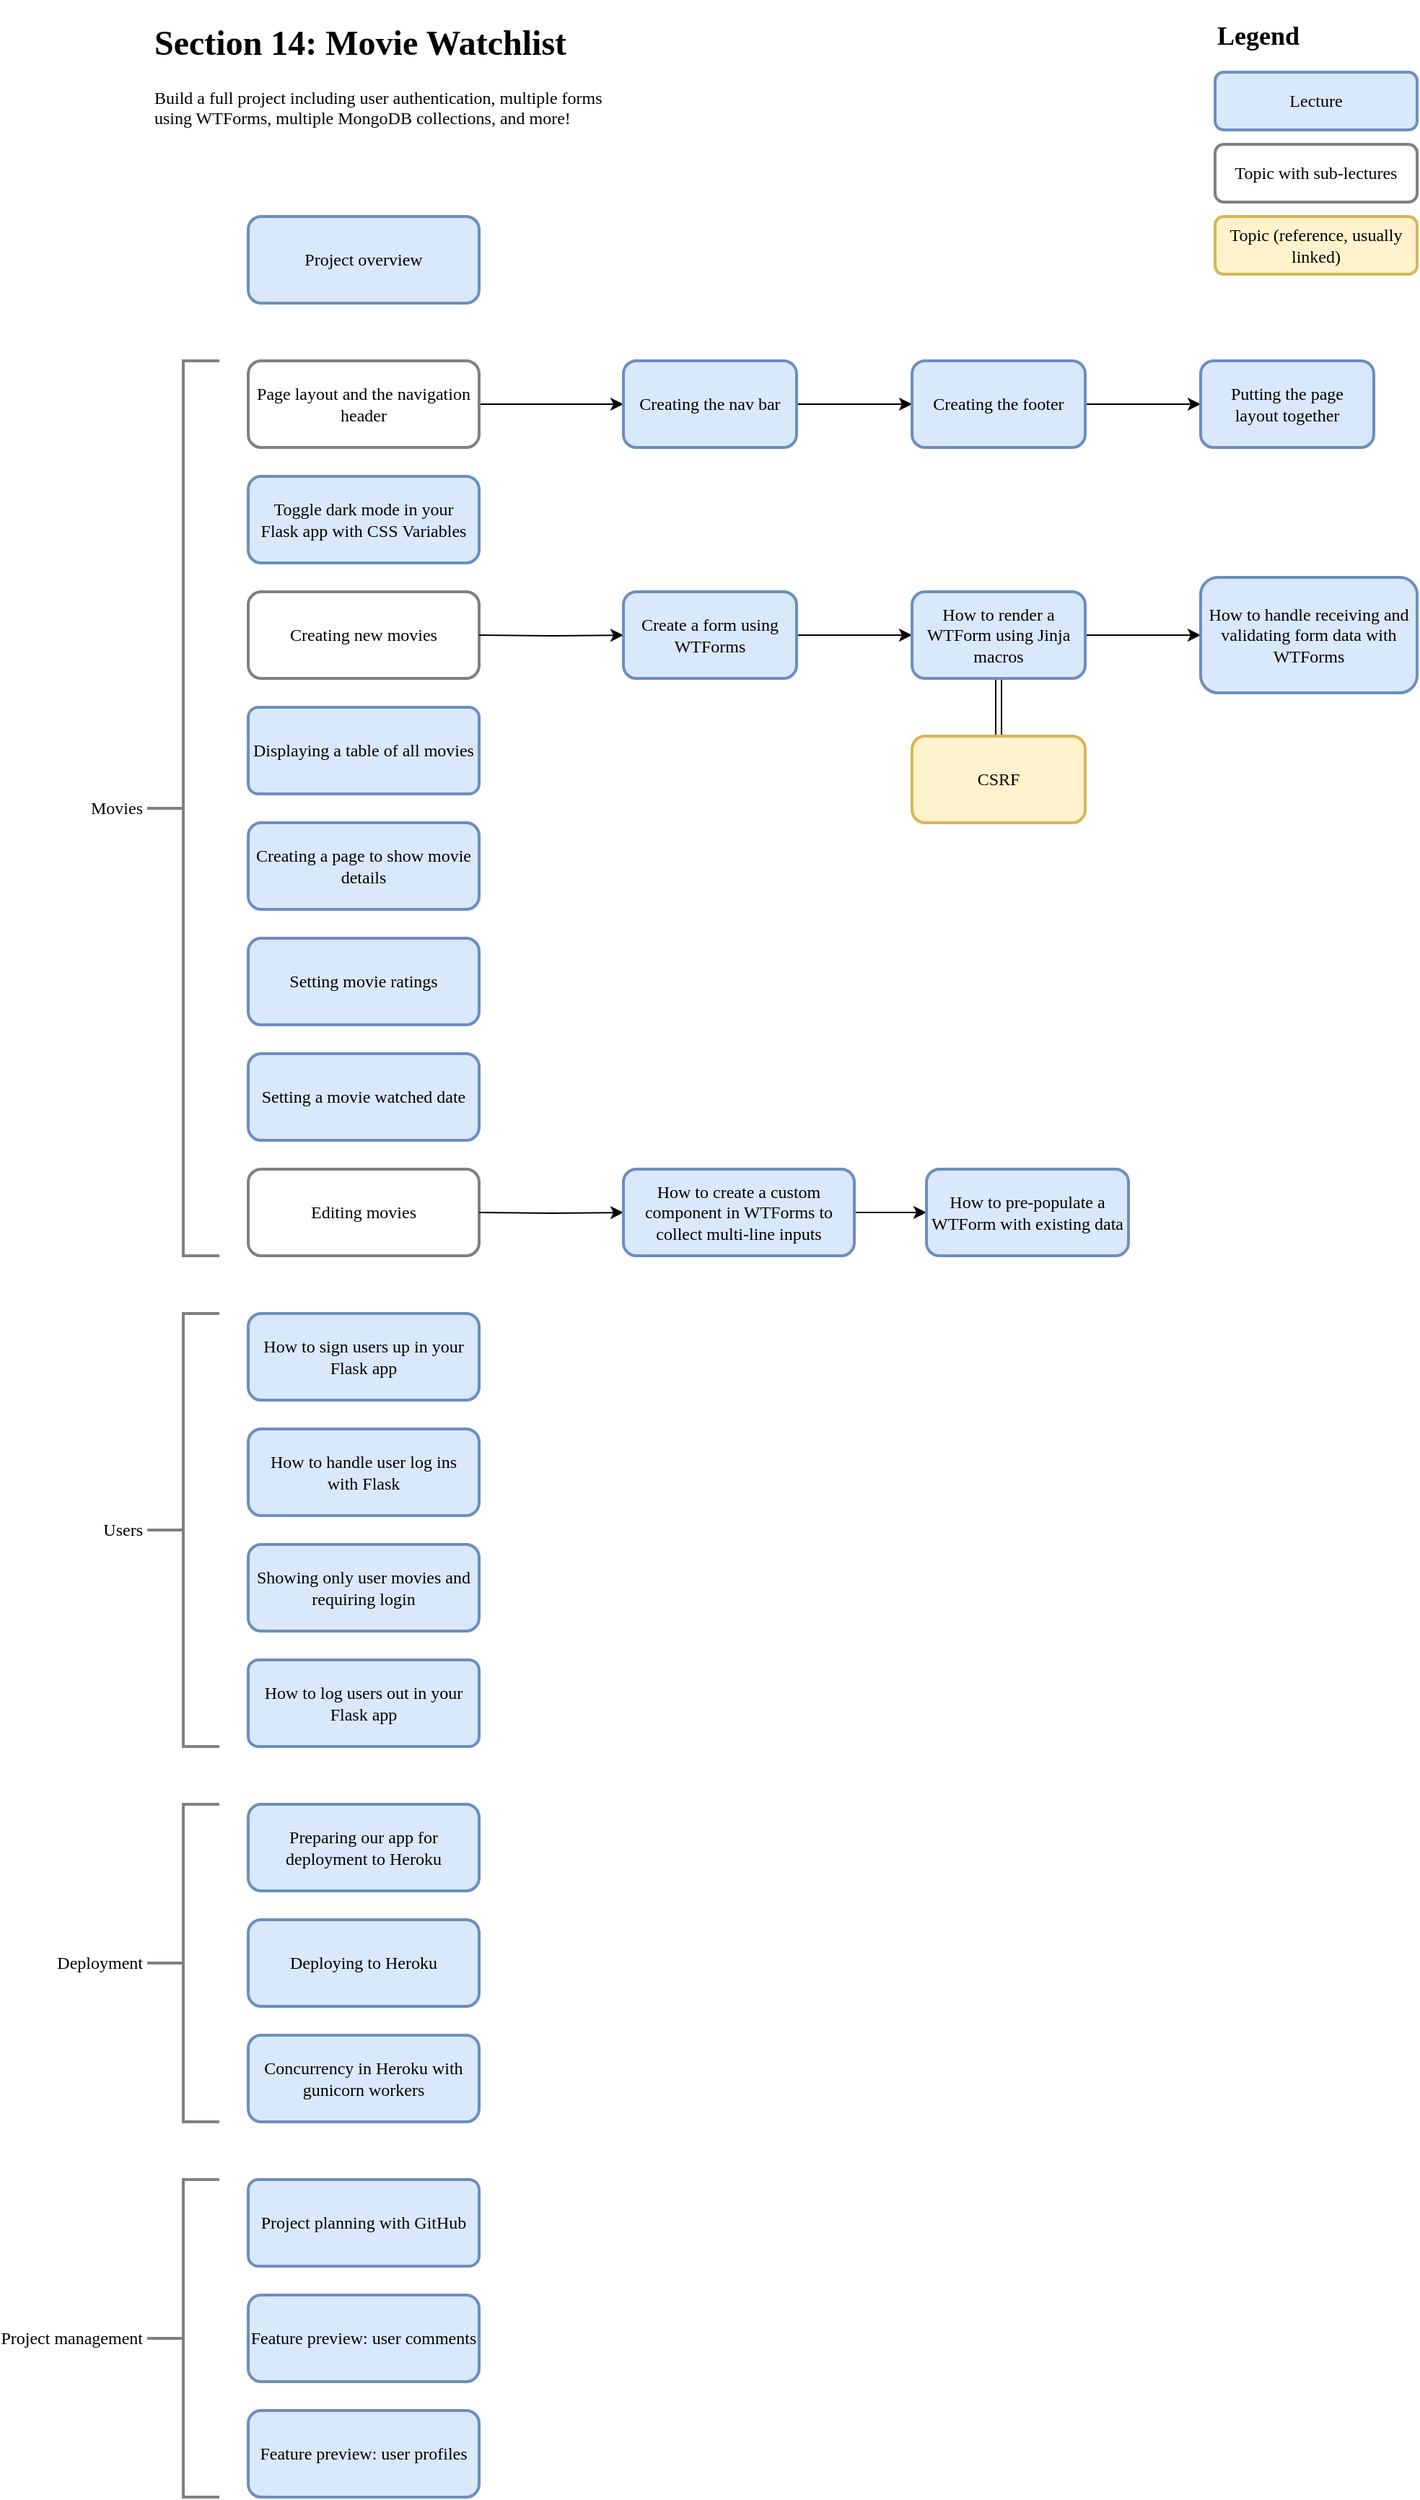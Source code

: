<mxfile version="16.5.1" type="device"><diagram id="WEOUJADi0gHk9cjCxOk4" name="Page-1"><mxGraphModel dx="1106" dy="1252" grid="1" gridSize="10" guides="1" tooltips="1" connect="1" arrows="1" fold="1" page="0" pageScale="1" pageWidth="1169" pageHeight="827" math="0" shadow="0"><root><mxCell id="0"/><mxCell id="1" parent="0"/><mxCell id="iRdAKyCk0phkEi-cmGow-2" value="Movies" style="strokeWidth=2;html=1;shape=mxgraph.flowchart.annotation_2;align=right;labelPosition=left;pointerEvents=1;fontFamily=SF Pro;strokeColor=#808080;verticalLabelPosition=middle;verticalAlign=middle;spacingRight=2;" parent="1" vertex="1"><mxGeometry x="230" y="180" width="50" height="620" as="geometry"/></mxCell><mxCell id="iRdAKyCk0phkEi-cmGow-4" value="Displaying a table of all movies" style="rounded=1;whiteSpace=wrap;html=1;absoluteArcSize=1;arcSize=14;strokeWidth=2;fontFamily=SF Pro;strokeColor=#6c8ebf;fillColor=#dae8fc;" parent="1" vertex="1"><mxGeometry x="300" y="420" width="160" height="60" as="geometry"/></mxCell><mxCell id="iRdAKyCk0phkEi-cmGow-81" value="" style="edgeStyle=orthogonalEdgeStyle;rounded=0;orthogonalLoop=1;jettySize=auto;html=1;fontFamily=SF Pro;fontSize=18;fontColor=default;" parent="1" source="iRdAKyCk0phkEi-cmGow-9" target="iRdAKyCk0phkEi-cmGow-80" edge="1"><mxGeometry relative="1" as="geometry"/></mxCell><UserObject label="Page layout and the navigation header" link="data:action/json,{&quot;actions&quot;:[{&quot;toggle&quot;:{&quot;cells&quot;:[&quot;iRdAKyCk0phkEi-cmGow-79&quot;]}}]}" id="iRdAKyCk0phkEi-cmGow-9"><mxCell style="rounded=1;whiteSpace=wrap;html=1;fontFamily=SF Pro;fontSize=12;strokeColor=#808080;strokeWidth=2;fillColor=default;spacing=6;perimeterSpacing=0;glass=0;sketch=0;shadow=0;" parent="1" vertex="1"><mxGeometry x="300" y="180" width="160" height="60" as="geometry"/></mxCell></UserObject><UserObject label="Creating new movies" link="data:action/json,{&quot;actions&quot;:[{&quot;toggle&quot;:{&quot;cells&quot;:[&quot;iRdAKyCk0phkEi-cmGow-36&quot;]}}]}" id="iRdAKyCk0phkEi-cmGow-10"><mxCell style="rounded=1;whiteSpace=wrap;html=1;fontFamily=SF Pro;fontSize=12;strokeWidth=2;spacing=6;strokeColor=#808080;" parent="1" vertex="1"><mxGeometry x="300" y="340" width="160" height="60" as="geometry"/></mxCell></UserObject><UserObject label="Editing movies" link="data:action/json,{&quot;actions&quot;:[{&quot;toggle&quot;:{&quot;cells&quot;:[&quot;iRdAKyCk0phkEi-cmGow-51&quot;]}}]}" id="iRdAKyCk0phkEi-cmGow-11"><mxCell style="rounded=1;whiteSpace=wrap;html=1;shadow=0;glass=0;sketch=0;fontFamily=SF Pro;fontSize=12;strokeColor=#808080;strokeWidth=2;fillColor=default;spacing=6;" parent="1" vertex="1"><mxGeometry x="300" y="740" width="160" height="60" as="geometry"/></mxCell></UserObject><mxCell id="iRdAKyCk0phkEi-cmGow-12" value="Creating a page to show movie details" style="whiteSpace=wrap;html=1;rounded=1;shadow=0;glass=0;sketch=0;fontFamily=SF Pro;fontSize=12;strokeColor=#6c8ebf;strokeWidth=2;fillColor=#dae8fc;" parent="1" vertex="1"><mxGeometry x="300" y="500" width="160" height="60" as="geometry"/></mxCell><mxCell id="iRdAKyCk0phkEi-cmGow-15" value="Users" style="strokeWidth=2;html=1;shape=mxgraph.flowchart.annotation_2;align=right;labelPosition=left;pointerEvents=1;fontFamily=SF Pro;strokeColor=#808080;verticalLabelPosition=middle;verticalAlign=middle;spacingRight=2;" parent="1" vertex="1"><mxGeometry x="230" y="840" width="50" height="300" as="geometry"/></mxCell><mxCell id="iRdAKyCk0phkEi-cmGow-16" value="How to log users out in your Flask app" style="rounded=1;whiteSpace=wrap;html=1;absoluteArcSize=1;arcSize=14;strokeWidth=2;fontFamily=SF Pro;strokeColor=#6c8ebf;fillColor=#dae8fc;" parent="1" vertex="1"><mxGeometry x="300" y="1080" width="160" height="60" as="geometry"/></mxCell><mxCell id="iRdAKyCk0phkEi-cmGow-17" value="How to sign users up in your Flask app" style="rounded=1;whiteSpace=wrap;html=1;fontFamily=SF Pro;fontSize=12;strokeColor=#6c8ebf;strokeWidth=2;fillColor=#dae8fc;spacing=6;perimeterSpacing=0;glass=0;sketch=0;shadow=0;" parent="1" vertex="1"><mxGeometry x="300" y="840" width="160" height="60" as="geometry"/></mxCell><mxCell id="iRdAKyCk0phkEi-cmGow-18" value="How to handle user log ins with Flask" style="rounded=1;whiteSpace=wrap;html=1;fontFamily=SF Pro;fontSize=12;strokeColor=#6c8ebf;strokeWidth=2;fillColor=#dae8fc;spacing=6;" parent="1" vertex="1"><mxGeometry x="300" y="920" width="160" height="60" as="geometry"/></mxCell><mxCell id="iRdAKyCk0phkEi-cmGow-19" value="Feature preview: user profiles" style="rounded=1;whiteSpace=wrap;html=1;shadow=0;glass=0;sketch=0;fontFamily=SF Pro;fontSize=12;strokeColor=#6c8ebf;strokeWidth=2;fillColor=#dae8fc;" parent="1" vertex="1"><mxGeometry x="300" y="1600" width="160" height="60" as="geometry"/></mxCell><mxCell id="iRdAKyCk0phkEi-cmGow-20" value="Feature preview: user comments" style="whiteSpace=wrap;html=1;rounded=1;shadow=0;glass=0;sketch=0;fontFamily=SF Pro;fontSize=12;strokeColor=#6c8ebf;strokeWidth=2;fillColor=#dae8fc;" parent="1" vertex="1"><mxGeometry x="300" y="1520" width="160" height="60" as="geometry"/></mxCell><mxCell id="iRdAKyCk0phkEi-cmGow-21" value="Project overview" style="rounded=1;whiteSpace=wrap;html=1;fontFamily=SF Pro;fontSize=12;strokeColor=#6c8ebf;strokeWidth=2;fillColor=#dae8fc;spacing=6;perimeterSpacing=0;glass=0;sketch=0;shadow=0;" parent="1" vertex="1"><mxGeometry x="300" y="80" width="160" height="60" as="geometry"/></mxCell><mxCell id="iRdAKyCk0phkEi-cmGow-22" value="&lt;h1&gt;Section 14: Movie Watchlist&lt;/h1&gt;&lt;p&gt;Build a full project including user authentication, multiple forms using WTForms, multiple MongoDB collections, and more!&lt;/p&gt;" style="text;html=1;strokeColor=none;fillColor=none;spacing=5;spacingTop=-20;whiteSpace=wrap;overflow=hidden;rounded=0;shadow=0;glass=0;sketch=0;fontFamily=SF Pro;fontSize=12;fontColor=default;" parent="1" vertex="1"><mxGeometry x="230" y="-60" width="340" height="100" as="geometry"/></mxCell><mxCell id="iRdAKyCk0phkEi-cmGow-23" value="Deployment" style="strokeWidth=2;html=1;shape=mxgraph.flowchart.annotation_2;align=right;labelPosition=left;pointerEvents=1;fontFamily=SF Pro;strokeColor=#808080;verticalLabelPosition=middle;verticalAlign=middle;spacingRight=2;" parent="1" vertex="1"><mxGeometry x="230" y="1180" width="50" height="220" as="geometry"/></mxCell><mxCell id="iRdAKyCk0phkEi-cmGow-24" value="Project planning with GitHub" style="rounded=1;whiteSpace=wrap;html=1;absoluteArcSize=1;arcSize=14;strokeWidth=2;fontFamily=SF Pro;strokeColor=#6c8ebf;fillColor=#dae8fc;" parent="1" vertex="1"><mxGeometry x="300" y="1440" width="160" height="60" as="geometry"/></mxCell><mxCell id="iRdAKyCk0phkEi-cmGow-25" value="Preparing our app for deployment to Heroku" style="rounded=1;whiteSpace=wrap;html=1;fontFamily=SF Pro;fontSize=12;strokeColor=#6c8ebf;strokeWidth=2;fillColor=#dae8fc;spacing=6;perimeterSpacing=0;glass=0;sketch=0;shadow=0;" parent="1" vertex="1"><mxGeometry x="300" y="1180" width="160" height="60" as="geometry"/></mxCell><mxCell id="iRdAKyCk0phkEi-cmGow-26" value="Deploying to Heroku" style="rounded=1;whiteSpace=wrap;html=1;fontFamily=SF Pro;fontSize=12;strokeColor=#6c8ebf;strokeWidth=2;fillColor=#dae8fc;spacing=6;" parent="1" vertex="1"><mxGeometry x="300" y="1260" width="160" height="60" as="geometry"/></mxCell><mxCell id="iRdAKyCk0phkEi-cmGow-27" value="Project management" style="strokeWidth=2;html=1;shape=mxgraph.flowchart.annotation_2;align=right;labelPosition=left;pointerEvents=1;fontFamily=SF Pro;strokeColor=#808080;verticalLabelPosition=middle;verticalAlign=middle;spacingRight=2;" parent="1" vertex="1"><mxGeometry x="230" y="1440" width="50" height="220" as="geometry"/></mxCell><mxCell id="iRdAKyCk0phkEi-cmGow-63" value="Toggle dark mode in your Flask app with CSS Variables" style="rounded=1;whiteSpace=wrap;html=1;fontFamily=SF Pro;fontSize=12;strokeColor=#6c8ebf;strokeWidth=2;fillColor=#dae8fc;spacing=6;perimeterSpacing=0;glass=0;sketch=0;shadow=0;" parent="1" vertex="1"><mxGeometry x="300" y="260" width="160" height="60" as="geometry"/></mxCell><mxCell id="iRdAKyCk0phkEi-cmGow-77" value="Setting movie ratings" style="whiteSpace=wrap;html=1;rounded=1;shadow=0;glass=0;sketch=0;fontFamily=SF Pro;fontSize=12;strokeColor=#6c8ebf;strokeWidth=2;fillColor=#dae8fc;" parent="1" vertex="1"><mxGeometry x="300" y="580" width="160" height="60" as="geometry"/></mxCell><mxCell id="iRdAKyCk0phkEi-cmGow-78" value="Setting a movie watched date" style="whiteSpace=wrap;html=1;rounded=1;shadow=0;glass=0;sketch=0;fontFamily=SF Pro;fontSize=12;strokeColor=#6c8ebf;strokeWidth=2;fillColor=#dae8fc;" parent="1" vertex="1"><mxGeometry x="300" y="660" width="160" height="60" as="geometry"/></mxCell><mxCell id="lpJ_nr23YGVNV5g3J6rY-1" value="Concurrency in Heroku with gunicorn workers" style="rounded=1;whiteSpace=wrap;html=1;fontFamily=SF Pro;fontSize=12;strokeColor=#6c8ebf;strokeWidth=2;fillColor=#dae8fc;spacing=6;" vertex="1" parent="1"><mxGeometry x="300" y="1340" width="160" height="60" as="geometry"/></mxCell><mxCell id="iRdAKyCk0phkEi-cmGow-72" value="Legend" parent="0"/><mxCell id="iRdAKyCk0phkEi-cmGow-73" value="Legend" style="text;html=1;strokeColor=none;fillColor=none;align=center;verticalAlign=middle;whiteSpace=wrap;rounded=0;shadow=0;glass=0;sketch=0;fontFamily=SF Pro;fontSize=18;fontColor=default;fontStyle=1" parent="iRdAKyCk0phkEi-cmGow-72" vertex="1"><mxGeometry x="970" y="-60" width="60" height="30" as="geometry"/></mxCell><mxCell id="iRdAKyCk0phkEi-cmGow-74" value="Lecture" style="rounded=1;whiteSpace=wrap;html=1;fontFamily=SF Pro;fontSize=12;strokeColor=#6c8ebf;strokeWidth=2;fillColor=#dae8fc;spacing=6;perimeterSpacing=0;glass=0;sketch=0;shadow=0;" parent="iRdAKyCk0phkEi-cmGow-72" vertex="1"><mxGeometry x="970" y="-20" width="140" height="40" as="geometry"/></mxCell><UserObject label="Topic with sub-lectures" link="data:action/json,{&quot;actions&quot;:[{&quot;toggle&quot;:{&quot;cells&quot;:[&quot;iRdAKyCk0phkEi-cmGow-36&quot;]}}]}" id="iRdAKyCk0phkEi-cmGow-75"><mxCell style="rounded=1;whiteSpace=wrap;html=1;fontFamily=SF Pro;fontSize=12;strokeWidth=2;spacing=6;strokeColor=#808080;" parent="iRdAKyCk0phkEi-cmGow-72" vertex="1"><mxGeometry x="970" y="30" width="140" height="40" as="geometry"/></mxCell></UserObject><UserObject label="Topic (reference, usually linked)" link="data:action/json,{&quot;actions&quot;:[{&quot;toggle&quot;:{&quot;cells&quot;:[&quot;iRdAKyCk0phkEi-cmGow-36&quot;]}}]}" id="iRdAKyCk0phkEi-cmGow-76"><mxCell style="rounded=1;whiteSpace=wrap;html=1;fontFamily=SF Pro;fontSize=12;strokeWidth=2;spacing=6;strokeColor=#d6b656;fillColor=#fff2cc;" parent="iRdAKyCk0phkEi-cmGow-72" vertex="1"><mxGeometry x="970" y="80" width="140" height="40" as="geometry"/></mxCell></UserObject><mxCell id="iRdAKyCk0phkEi-cmGow-36" value="New movies info" parent="0"/><mxCell id="iRdAKyCk0phkEi-cmGow-37" value="" style="edgeStyle=orthogonalEdgeStyle;rounded=0;orthogonalLoop=1;jettySize=auto;html=1;fontFamily=SF Pro;fontSize=12;fontColor=default;" parent="iRdAKyCk0phkEi-cmGow-36" target="iRdAKyCk0phkEi-cmGow-39" edge="1"><mxGeometry relative="1" as="geometry"><mxPoint x="460" y="370" as="sourcePoint"/></mxGeometry></mxCell><mxCell id="iRdAKyCk0phkEi-cmGow-38" value="" style="edgeStyle=orthogonalEdgeStyle;rounded=0;orthogonalLoop=1;jettySize=auto;html=1;fontFamily=SF Pro;fontSize=12;fontColor=default;" parent="iRdAKyCk0phkEi-cmGow-36" source="iRdAKyCk0phkEi-cmGow-39" target="iRdAKyCk0phkEi-cmGow-42" edge="1"><mxGeometry relative="1" as="geometry"/></mxCell><mxCell id="iRdAKyCk0phkEi-cmGow-39" value="Create a form using WTForms" style="whiteSpace=wrap;html=1;fontFamily=SF Pro;strokeColor=#6c8ebf;rounded=1;strokeWidth=2;spacing=6;fillColor=#dae8fc;" parent="iRdAKyCk0phkEi-cmGow-36" vertex="1"><mxGeometry x="560" y="340" width="120" height="60" as="geometry"/></mxCell><mxCell id="iRdAKyCk0phkEi-cmGow-40" value="" style="edgeStyle=orthogonalEdgeStyle;rounded=0;orthogonalLoop=1;jettySize=auto;html=1;fontFamily=SF Pro;fontSize=12;fontColor=default;" parent="iRdAKyCk0phkEi-cmGow-36" source="iRdAKyCk0phkEi-cmGow-42" target="iRdAKyCk0phkEi-cmGow-43" edge="1"><mxGeometry relative="1" as="geometry"/></mxCell><mxCell id="iRdAKyCk0phkEi-cmGow-41" value="" style="edgeStyle=orthogonalEdgeStyle;rounded=0;orthogonalLoop=1;jettySize=auto;html=1;fontFamily=SF Pro;fontSize=12;fontColor=default;shape=link;" parent="iRdAKyCk0phkEi-cmGow-36" source="iRdAKyCk0phkEi-cmGow-42" target="iRdAKyCk0phkEi-cmGow-44" edge="1"><mxGeometry relative="1" as="geometry"/></mxCell><mxCell id="iRdAKyCk0phkEi-cmGow-42" value="How to render a WTForm using Jinja macros" style="whiteSpace=wrap;html=1;fontFamily=SF Pro;strokeColor=#6c8ebf;rounded=1;strokeWidth=2;spacing=6;fillColor=#dae8fc;" parent="iRdAKyCk0phkEi-cmGow-36" vertex="1"><mxGeometry x="760" y="340" width="120" height="60" as="geometry"/></mxCell><mxCell id="iRdAKyCk0phkEi-cmGow-43" value="How to handle receiving and validating form data with WTForms" style="whiteSpace=wrap;html=1;fontFamily=SF Pro;strokeColor=#6c8ebf;rounded=1;strokeWidth=2;spacing=6;fillColor=#dae8fc;" parent="iRdAKyCk0phkEi-cmGow-36" vertex="1"><mxGeometry x="960" y="330" width="150" height="80" as="geometry"/></mxCell><mxCell id="iRdAKyCk0phkEi-cmGow-44" value="CSRF" style="whiteSpace=wrap;html=1;fontFamily=SF Pro;strokeColor=#d6b656;rounded=1;strokeWidth=2;spacing=6;fillColor=#fff2cc;" parent="iRdAKyCk0phkEi-cmGow-36" vertex="1"><mxGeometry x="760" y="440" width="120" height="60" as="geometry"/></mxCell><mxCell id="iRdAKyCk0phkEi-cmGow-51" value="Editing movies info" parent="0"/><mxCell id="iRdAKyCk0phkEi-cmGow-52" value="" style="edgeStyle=orthogonalEdgeStyle;rounded=0;orthogonalLoop=1;jettySize=auto;html=1;fontFamily=SF Pro;fontSize=12;fontColor=default;entryX=0;entryY=0.5;entryDx=0;entryDy=0;" parent="iRdAKyCk0phkEi-cmGow-51" target="iRdAKyCk0phkEi-cmGow-56" edge="1"><mxGeometry relative="1" as="geometry"><mxPoint x="460" y="770" as="sourcePoint"/><mxPoint x="550" y="770" as="targetPoint"/></mxGeometry></mxCell><mxCell id="iRdAKyCk0phkEi-cmGow-55" value="" style="edgeStyle=orthogonalEdgeStyle;rounded=0;orthogonalLoop=1;jettySize=auto;html=1;fontFamily=SF Pro;fontSize=12;fontColor=default;" parent="iRdAKyCk0phkEi-cmGow-51" source="iRdAKyCk0phkEi-cmGow-56" target="iRdAKyCk0phkEi-cmGow-57" edge="1"><mxGeometry relative="1" as="geometry"/></mxCell><mxCell id="iRdAKyCk0phkEi-cmGow-56" value="How to create a custom component in WTForms to collect multi-line inputs" style="whiteSpace=wrap;html=1;fontFamily=SF Pro;strokeColor=#6c8ebf;rounded=1;shadow=0;glass=0;sketch=0;strokeWidth=2;fillColor=#dae8fc;" parent="iRdAKyCk0phkEi-cmGow-51" vertex="1"><mxGeometry x="560" y="740" width="160" height="60" as="geometry"/></mxCell><mxCell id="iRdAKyCk0phkEi-cmGow-57" value="How to pre-populate a WTForm with existing data" style="whiteSpace=wrap;html=1;fontFamily=SF Pro;strokeColor=#6c8ebf;rounded=1;shadow=0;glass=0;sketch=0;strokeWidth=2;fillColor=#dae8fc;" parent="iRdAKyCk0phkEi-cmGow-51" vertex="1"><mxGeometry x="770" y="740" width="140" height="60" as="geometry"/></mxCell><mxCell id="iRdAKyCk0phkEi-cmGow-79" value="Layout and nav bar info" parent="0"/><mxCell id="iRdAKyCk0phkEi-cmGow-83" value="" style="edgeStyle=orthogonalEdgeStyle;rounded=0;orthogonalLoop=1;jettySize=auto;html=1;fontFamily=SF Pro;fontSize=18;fontColor=default;" parent="iRdAKyCk0phkEi-cmGow-79" source="iRdAKyCk0phkEi-cmGow-80" target="iRdAKyCk0phkEi-cmGow-82" edge="1"><mxGeometry relative="1" as="geometry"/></mxCell><mxCell id="iRdAKyCk0phkEi-cmGow-80" value="Creating the nav bar" style="whiteSpace=wrap;html=1;fontFamily=SF Pro;fillColor=#dae8fc;strokeColor=#6c8ebf;rounded=1;strokeWidth=2;spacing=6;glass=0;sketch=0;shadow=0;" parent="iRdAKyCk0phkEi-cmGow-79" vertex="1"><mxGeometry x="560" y="180" width="120" height="60" as="geometry"/></mxCell><mxCell id="iRdAKyCk0phkEi-cmGow-85" value="" style="edgeStyle=orthogonalEdgeStyle;rounded=0;orthogonalLoop=1;jettySize=auto;html=1;fontFamily=SF Pro;fontSize=18;fontColor=default;" parent="iRdAKyCk0phkEi-cmGow-79" source="iRdAKyCk0phkEi-cmGow-82" target="iRdAKyCk0phkEi-cmGow-84" edge="1"><mxGeometry relative="1" as="geometry"/></mxCell><mxCell id="iRdAKyCk0phkEi-cmGow-82" value="Creating the footer" style="whiteSpace=wrap;html=1;fontFamily=SF Pro;fillColor=#dae8fc;strokeColor=#6c8ebf;rounded=1;strokeWidth=2;spacing=6;glass=0;sketch=0;shadow=0;" parent="iRdAKyCk0phkEi-cmGow-79" vertex="1"><mxGeometry x="760" y="180" width="120" height="60" as="geometry"/></mxCell><mxCell id="iRdAKyCk0phkEi-cmGow-84" value="Putting the page layout together" style="whiteSpace=wrap;html=1;fontFamily=SF Pro;fillColor=#dae8fc;strokeColor=#6c8ebf;rounded=1;strokeWidth=2;spacing=6;glass=0;sketch=0;shadow=0;" parent="iRdAKyCk0phkEi-cmGow-79" vertex="1"><mxGeometry x="960" y="180" width="120" height="60" as="geometry"/></mxCell><mxCell id="iRdAKyCk0phkEi-cmGow-86" value="Showing only user movies and requiring login" style="rounded=1;whiteSpace=wrap;html=1;fontFamily=SF Pro;fontSize=12;strokeColor=#6c8ebf;strokeWidth=2;fillColor=#dae8fc;spacing=6;" parent="iRdAKyCk0phkEi-cmGow-79" vertex="1"><mxGeometry x="300" y="1000" width="160" height="60" as="geometry"/></mxCell></root></mxGraphModel></diagram></mxfile>